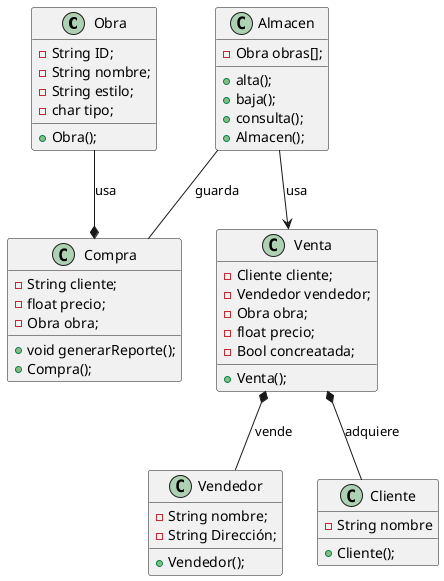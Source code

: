@startuml
Class Obra {
  -String ID;
  -String nombre;
  -String estilo;
  -char tipo;
  +Obra();
}
Class Compra{
  -String cliente;
  -float precio;
  +void generarReporte();
  -Obra obra;
  +Compra();
}
Class Almacen{
  -Obra obras[];
  +alta();
  +baja();
  +consulta();
  +Almacen();
}

Class Venta{
  -Cliente cliente;
  -Vendedor vendedor;
  -Obra obra;
  -float precio;
  -Bool concreatada;
  +Venta();
}
Class Vendedor{
  -String nombre;
  -String Dirección;
  +Vendedor();
}
Class Cliente{
  -String nombre
  +Cliente();
}

Almacen -- Compra : guarda
Venta *-- Cliente : adquiere
Venta *-- Vendedor : vende
Almacen --> Venta :usa

Obra --* Compra : usa


@enduml
